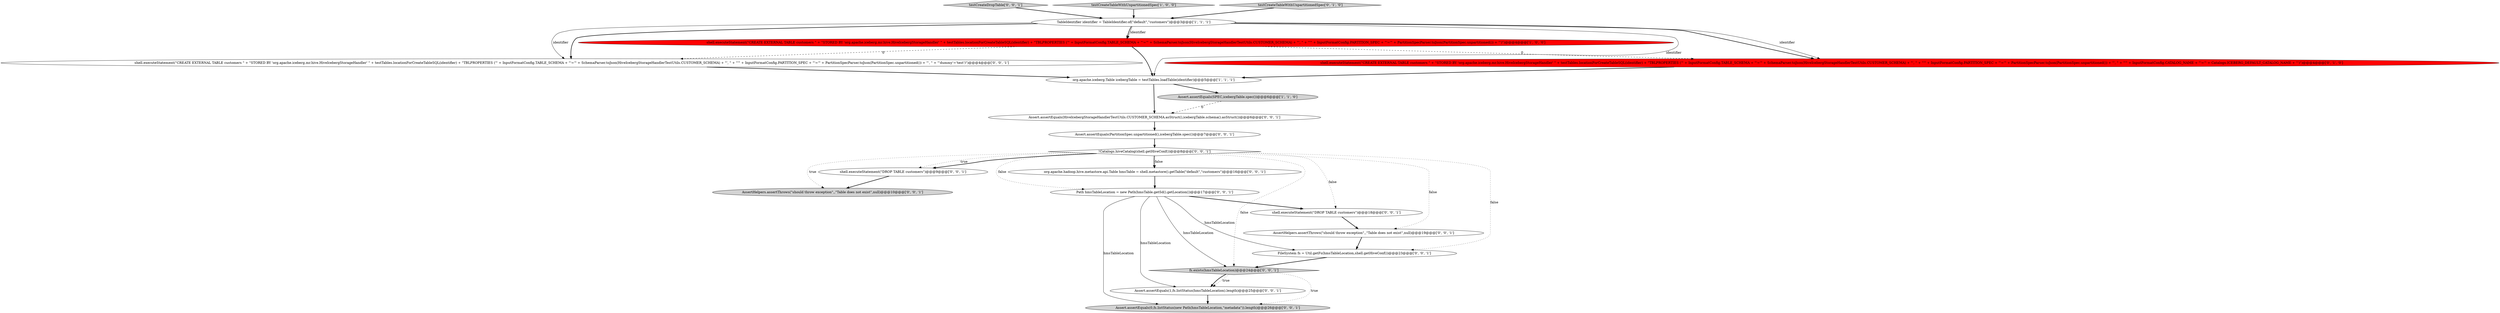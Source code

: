 digraph {
10 [style = filled, label = "AssertHelpers.assertThrows(\"should throw exception\",,\"Table does not exist\",null)@@@10@@@['0', '0', '1']", fillcolor = lightgray, shape = ellipse image = "AAA0AAABBB3BBB"];
12 [style = filled, label = "Path hmsTableLocation = new Path(hmsTable.getSd().getLocation())@@@17@@@['0', '0', '1']", fillcolor = white, shape = ellipse image = "AAA0AAABBB3BBB"];
18 [style = filled, label = "Assert.assertEquals(HiveIcebergStorageHandlerTestUtils.CUSTOMER_SCHEMA.asStruct(),icebergTable.schema().asStruct())@@@6@@@['0', '0', '1']", fillcolor = white, shape = ellipse image = "AAA0AAABBB3BBB"];
7 [style = filled, label = "!Catalogs.hiveCatalog(shell.getHiveConf())@@@8@@@['0', '0', '1']", fillcolor = white, shape = diamond image = "AAA0AAABBB3BBB"];
19 [style = filled, label = "Assert.assertEquals(PartitionSpec.unpartitioned(),icebergTable.spec())@@@7@@@['0', '0', '1']", fillcolor = white, shape = ellipse image = "AAA0AAABBB3BBB"];
1 [style = filled, label = "shell.executeStatement(\"CREATE EXTERNAL TABLE customers \" + \"STORED BY 'org.apache.iceberg.mr.hive.HiveIcebergStorageHandler' \" + testTables.locationForCreateTableSQL(identifier) + \"TBLPROPERTIES ('\" + InputFormatConfig.TABLE_SCHEMA + \"'='\" + SchemaParser.toJson(HiveIcebergStorageHandlerTestUtils.CUSTOMER_SCHEMA) + \"', \" + \"'\" + InputFormatConfig.PARTITION_SPEC + \"'='\" + PartitionSpecParser.toJson(PartitionSpec.unpartitioned()) + \"')\")@@@4@@@['1', '0', '0']", fillcolor = red, shape = ellipse image = "AAA1AAABBB1BBB"];
4 [style = filled, label = "org.apache.iceberg.Table icebergTable = testTables.loadTable(identifier)@@@5@@@['1', '1', '1']", fillcolor = white, shape = ellipse image = "AAA0AAABBB1BBB"];
20 [style = filled, label = "org.apache.hadoop.hive.metastore.api.Table hmsTable = shell.metastore().getTable(\"default\",\"customers\")@@@16@@@['0', '0', '1']", fillcolor = white, shape = ellipse image = "AAA0AAABBB3BBB"];
14 [style = filled, label = "shell.executeStatement(\"CREATE EXTERNAL TABLE customers \" + \"STORED BY 'org.apache.iceberg.mr.hive.HiveIcebergStorageHandler' \" + testTables.locationForCreateTableSQL(identifier) + \"TBLPROPERTIES ('\" + InputFormatConfig.TABLE_SCHEMA + \"'='\" + SchemaParser.toJson(HiveIcebergStorageHandlerTestUtils.CUSTOMER_SCHEMA) + \"', \" + \"'\" + InputFormatConfig.PARTITION_SPEC + \"'='\" + PartitionSpecParser.toJson(PartitionSpec.unpartitioned()) + \"', \" + \"'dummy'='test')\")@@@4@@@['0', '0', '1']", fillcolor = white, shape = ellipse image = "AAA0AAABBB3BBB"];
11 [style = filled, label = "testCreateDropTable['0', '0', '1']", fillcolor = lightgray, shape = diamond image = "AAA0AAABBB3BBB"];
3 [style = filled, label = "TableIdentifier identifier = TableIdentifier.of(\"default\",\"customers\")@@@3@@@['1', '1', '1']", fillcolor = white, shape = ellipse image = "AAA0AAABBB1BBB"];
21 [style = filled, label = "Assert.assertEquals(1,fs.listStatus(hmsTableLocation).length)@@@25@@@['0', '0', '1']", fillcolor = white, shape = ellipse image = "AAA0AAABBB3BBB"];
2 [style = filled, label = "testCreateTableWithUnpartitionedSpec['1', '0', '0']", fillcolor = lightgray, shape = diamond image = "AAA0AAABBB1BBB"];
8 [style = filled, label = "shell.executeStatement(\"DROP TABLE customers\")@@@18@@@['0', '0', '1']", fillcolor = white, shape = ellipse image = "AAA0AAABBB3BBB"];
5 [style = filled, label = "shell.executeStatement(\"CREATE EXTERNAL TABLE customers \" + \"STORED BY 'org.apache.iceberg.mr.hive.HiveIcebergStorageHandler' \" + testTables.locationForCreateTableSQL(identifier) + \"TBLPROPERTIES ('\" + InputFormatConfig.TABLE_SCHEMA + \"'='\" + SchemaParser.toJson(HiveIcebergStorageHandlerTestUtils.CUSTOMER_SCHEMA) + \"', \" + \"'\" + InputFormatConfig.PARTITION_SPEC + \"'='\" + PartitionSpecParser.toJson(PartitionSpec.unpartitioned()) + \"', \" + \"'\" + InputFormatConfig.CATALOG_NAME + \"'='\" + Catalogs.ICEBERG_DEFAULT_CATALOG_NAME + \"')\")@@@4@@@['0', '1', '0']", fillcolor = red, shape = ellipse image = "AAA1AAABBB2BBB"];
17 [style = filled, label = "FileSystem fs = Util.getFs(hmsTableLocation,shell.getHiveConf())@@@23@@@['0', '0', '1']", fillcolor = white, shape = ellipse image = "AAA0AAABBB3BBB"];
6 [style = filled, label = "testCreateTableWithUnpartitionedSpec['0', '1', '0']", fillcolor = lightgray, shape = diamond image = "AAA0AAABBB2BBB"];
15 [style = filled, label = "shell.executeStatement(\"DROP TABLE customers\")@@@9@@@['0', '0', '1']", fillcolor = white, shape = ellipse image = "AAA0AAABBB3BBB"];
9 [style = filled, label = "AssertHelpers.assertThrows(\"should throw exception\",,\"Table does not exist\",null)@@@19@@@['0', '0', '1']", fillcolor = white, shape = ellipse image = "AAA0AAABBB3BBB"];
0 [style = filled, label = "Assert.assertEquals(SPEC,icebergTable.spec())@@@6@@@['1', '1', '0']", fillcolor = lightgray, shape = ellipse image = "AAA0AAABBB1BBB"];
13 [style = filled, label = "fs.exists(hmsTableLocation)@@@24@@@['0', '0', '1']", fillcolor = lightgray, shape = diamond image = "AAA0AAABBB3BBB"];
16 [style = filled, label = "Assert.assertEquals(0,fs.listStatus(new Path(hmsTableLocation,\"metadata\")).length)@@@26@@@['0', '0', '1']", fillcolor = lightgray, shape = ellipse image = "AAA0AAABBB3BBB"];
12->16 [style = solid, label="hmsTableLocation"];
6->3 [style = bold, label=""];
13->16 [style = dotted, label="true"];
1->4 [style = bold, label=""];
3->14 [style = solid, label="identifier"];
15->10 [style = bold, label=""];
12->17 [style = solid, label="hmsTableLocation"];
7->10 [style = dotted, label="true"];
1->5 [style = dashed, label="0"];
3->1 [style = bold, label=""];
1->14 [style = dashed, label="0"];
7->12 [style = dotted, label="false"];
2->3 [style = bold, label=""];
3->14 [style = bold, label=""];
3->4 [style = solid, label="identifier"];
18->19 [style = bold, label=""];
7->17 [style = dotted, label="false"];
9->17 [style = bold, label=""];
4->18 [style = bold, label=""];
12->13 [style = solid, label="hmsTableLocation"];
7->20 [style = bold, label=""];
7->9 [style = dotted, label="false"];
7->15 [style = dotted, label="true"];
4->0 [style = bold, label=""];
12->21 [style = solid, label="hmsTableLocation"];
3->5 [style = bold, label=""];
3->5 [style = solid, label="identifier"];
11->3 [style = bold, label=""];
3->1 [style = solid, label="identifier"];
13->21 [style = dotted, label="true"];
12->8 [style = bold, label=""];
7->8 [style = dotted, label="false"];
5->4 [style = bold, label=""];
20->12 [style = bold, label=""];
8->9 [style = bold, label=""];
21->16 [style = bold, label=""];
0->18 [style = dashed, label="0"];
7->15 [style = bold, label=""];
7->20 [style = dotted, label="false"];
17->13 [style = bold, label=""];
7->13 [style = dotted, label="false"];
13->21 [style = bold, label=""];
19->7 [style = bold, label=""];
14->4 [style = bold, label=""];
}
